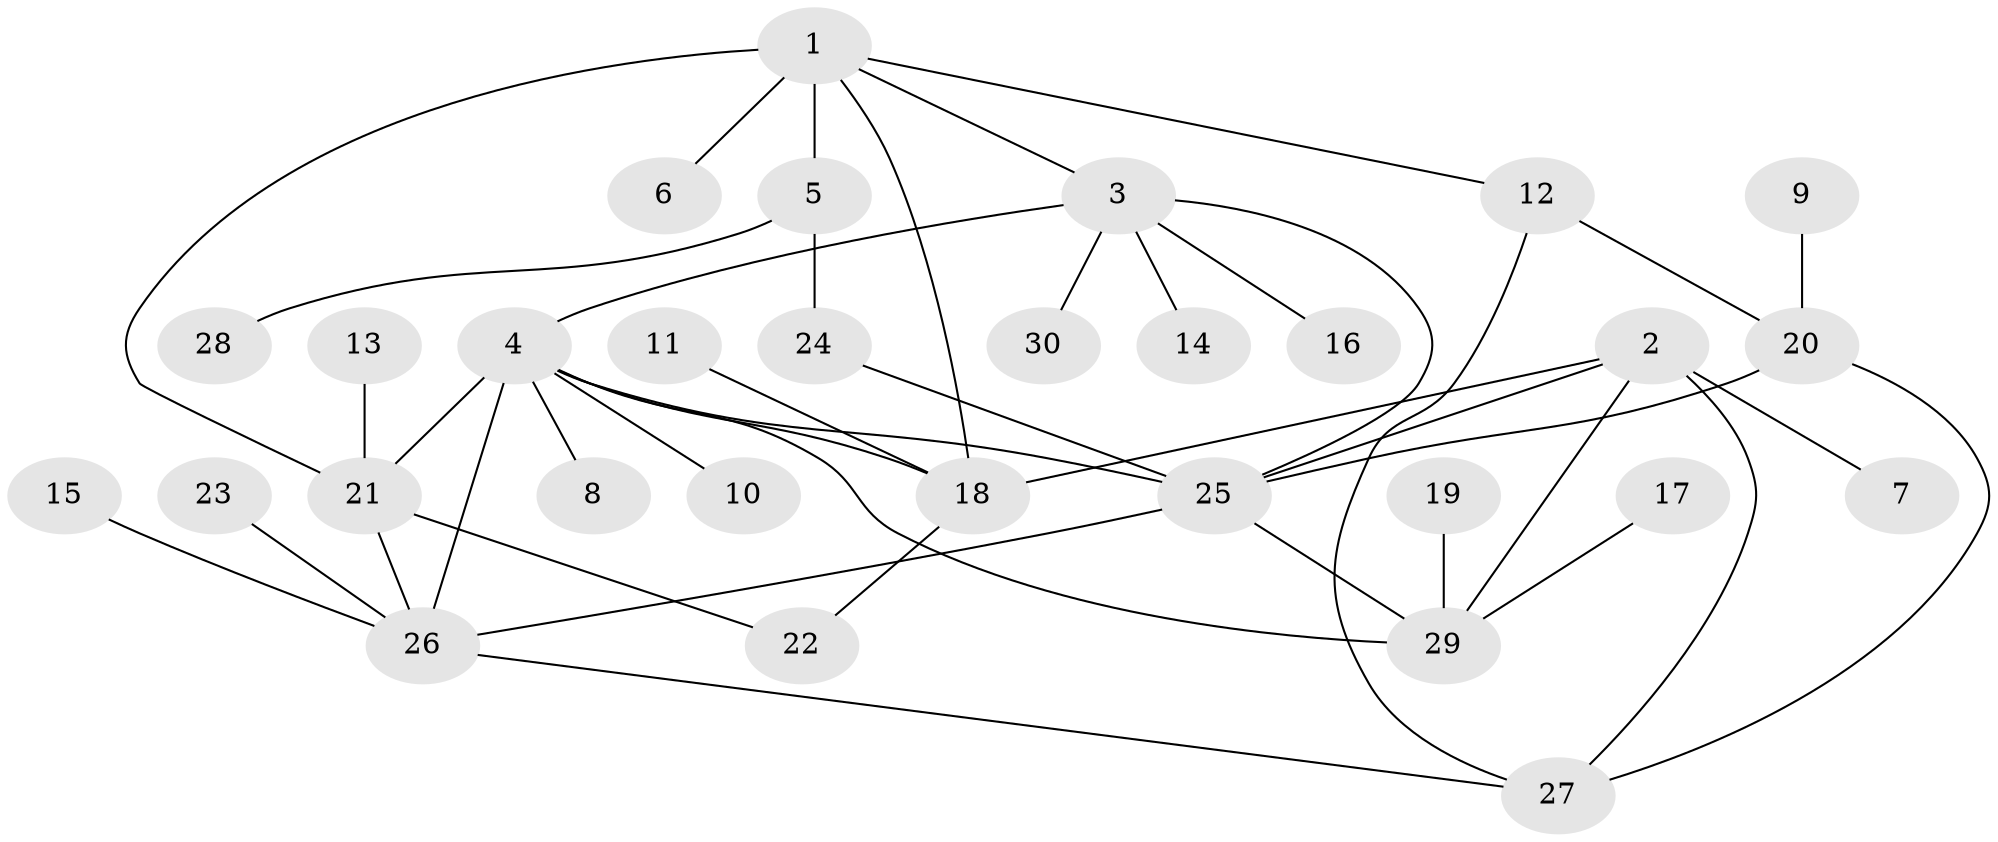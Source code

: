 // original degree distribution, {7: 0.05, 2: 0.15, 5: 0.08333333333333333, 4: 0.03333333333333333, 6: 0.06666666666666667, 8: 0.016666666666666666, 1: 0.5166666666666667, 3: 0.08333333333333333}
// Generated by graph-tools (version 1.1) at 2025/50/03/09/25 03:50:30]
// undirected, 30 vertices, 43 edges
graph export_dot {
graph [start="1"]
  node [color=gray90,style=filled];
  1;
  2;
  3;
  4;
  5;
  6;
  7;
  8;
  9;
  10;
  11;
  12;
  13;
  14;
  15;
  16;
  17;
  18;
  19;
  20;
  21;
  22;
  23;
  24;
  25;
  26;
  27;
  28;
  29;
  30;
  1 -- 3 [weight=1.0];
  1 -- 5 [weight=2.0];
  1 -- 6 [weight=1.0];
  1 -- 12 [weight=1.0];
  1 -- 18 [weight=1.0];
  1 -- 21 [weight=1.0];
  2 -- 7 [weight=1.0];
  2 -- 18 [weight=2.0];
  2 -- 25 [weight=1.0];
  2 -- 27 [weight=1.0];
  2 -- 29 [weight=1.0];
  3 -- 4 [weight=1.0];
  3 -- 14 [weight=1.0];
  3 -- 16 [weight=1.0];
  3 -- 25 [weight=1.0];
  3 -- 30 [weight=1.0];
  4 -- 8 [weight=1.0];
  4 -- 10 [weight=1.0];
  4 -- 18 [weight=1.0];
  4 -- 21 [weight=1.0];
  4 -- 25 [weight=1.0];
  4 -- 26 [weight=1.0];
  4 -- 29 [weight=1.0];
  5 -- 24 [weight=1.0];
  5 -- 28 [weight=1.0];
  9 -- 20 [weight=1.0];
  11 -- 18 [weight=1.0];
  12 -- 20 [weight=1.0];
  12 -- 27 [weight=1.0];
  13 -- 21 [weight=1.0];
  15 -- 26 [weight=1.0];
  17 -- 29 [weight=1.0];
  18 -- 22 [weight=1.0];
  19 -- 29 [weight=1.0];
  20 -- 25 [weight=1.0];
  20 -- 27 [weight=1.0];
  21 -- 22 [weight=1.0];
  21 -- 26 [weight=1.0];
  23 -- 26 [weight=1.0];
  24 -- 25 [weight=1.0];
  25 -- 26 [weight=1.0];
  25 -- 29 [weight=1.0];
  26 -- 27 [weight=1.0];
}
